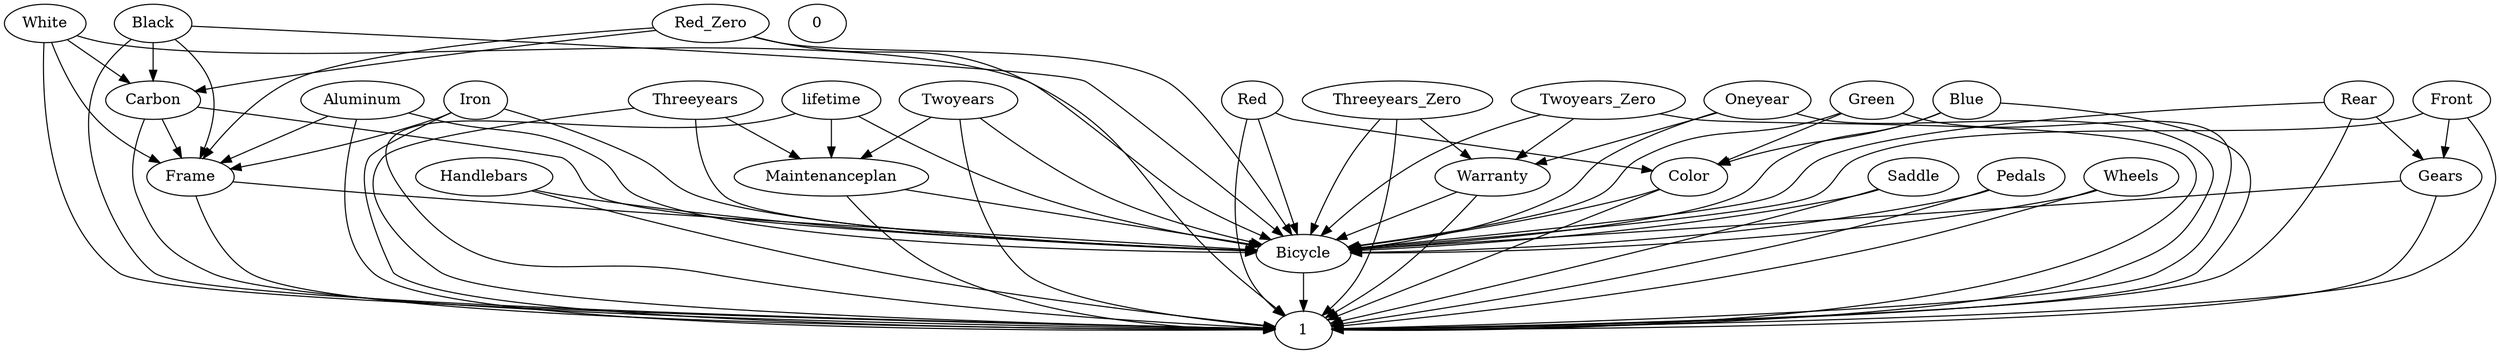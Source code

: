 digraph G {
  Red;
  Black;
  Color;
  Handlebars;
  Bicycle;
  Threeyears;
  Warranty;
  Red_Zero;
  Blue;
  Threeyears_Zero;
  White;
  0;
  1;
  Front;
  Rear;
  Frame;
  Twoyears_Zero;
  Maintenanceplan;
  Aluminum;
  lifetime;
  Green;
  Saddle;
  Oneyear;
  Iron;
  Gears;
  Twoyears;
  Carbon;
  Pedals;
  Wheels;
  Twoyears -> Maintenanceplan;
  Red_Zero -> Carbon;
  Frame -> Bicycle;
  Wheels -> Bicycle;
  Oneyear -> Warranty;
  Saddle -> Bicycle;
  Aluminum -> Frame;
  Gears -> Bicycle;
  Red -> Color;
  Warranty -> Bicycle;
  Color -> Bicycle;
  Handlebars -> Bicycle;
  lifetime -> Maintenanceplan;
  Bicycle -> 1;
  Threeyears -> Maintenanceplan;
  Rear -> Gears;
  Black -> Carbon;
  Threeyears_Zero -> Warranty;
  Iron -> Frame;
  Carbon -> Frame;
  Twoyears_Zero -> Warranty;
  Green -> Color;
  Maintenanceplan -> Bicycle;
  Front -> Gears;
  Blue -> Color;
  White -> Carbon;
  Pedals -> Bicycle;
  Red -> Bicycle;
  Black -> Frame;
  Color -> 1;
  Handlebars -> 1;
  Threeyears -> Bicycle;
  Warranty -> 1;
  Red_Zero -> Frame;
  Blue -> Bicycle;
  Blue -> 1;
  Threeyears_Zero -> Bicycle;
  Threeyears_Zero -> 1;
  White -> Frame;
  Front -> Bicycle;
  Rear -> Bicycle;
  Frame -> 1;
  Twoyears_Zero -> Bicycle;
  Twoyears_Zero -> 1;
  Maintenanceplan -> 1;
  Aluminum -> Bicycle;
  Aluminum -> 1;
  lifetime -> Bicycle;
  lifetime -> 1;
  Green -> Bicycle;
  Green -> 1;
  Saddle -> 1;
  Oneyear -> Bicycle;
  Oneyear -> 1;
  Iron -> Bicycle;
  Iron -> 1;
  Gears -> 1;
  Twoyears -> Bicycle;
  Twoyears -> 1;
  Carbon -> Bicycle;
  Carbon -> 1;
  Pedals -> 1;
  Wheels -> 1;
  Red -> 1;
  Black -> Bicycle;
  Black -> 1;
  Threeyears -> 1;
  Red_Zero -> Bicycle;
  Red_Zero -> 1;
  White -> Bicycle;
  White -> 1;
  Front -> 1;
  Rear -> 1;
}
